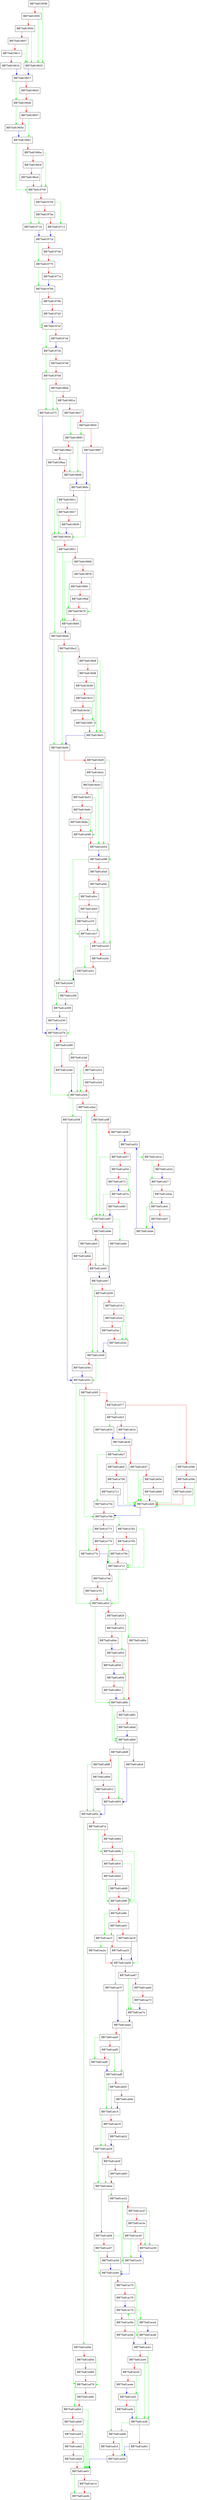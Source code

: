 digraph PrivateGenerateFlagsForImageNameEx {
  node [shape="box"];
  graph [splines=ortho];
  BB75a819588 -> BB75a819625 [color="green"];
  BB75a819588 -> BB75a8195f3 [color="red"];
  BB75a8195f3 -> BB75a819625 [color="green"];
  BB75a8195f3 -> BB75a8195fd [color="red"];
  BB75a8195fd -> BB75a819625 [color="green"];
  BB75a8195fd -> BB75a819607 [color="red"];
  BB75a819607 -> BB75a819625 [color="green"];
  BB75a819607 -> BB75a819611 [color="red"];
  BB75a819611 -> BB75a819625 [color="green"];
  BB75a819611 -> BB75a81961b [color="red"];
  BB75a81961b -> BB75a819637 [color="blue"];
  BB75a819625 -> BB75a819637 [color="blue"];
  BB75a819637 -> BB75a81964b [color="green"];
  BB75a819637 -> BB75a819643 [color="red"];
  BB75a819643 -> BB75a81964b [color="red"];
  BB75a81964b -> BB75a81965e [color="green"];
  BB75a81964b -> BB75a819657 [color="red"];
  BB75a819657 -> BB75a819661 [color="green"];
  BB75a819657 -> BB75a81965e [color="red"];
  BB75a81965e -> BB75a819661 [color="blue"];
  BB75a819661 -> BB75a819700 [color="green"];
  BB75a819661 -> BB75a8196ba [color="red"];
  BB75a8196ba -> BB75a819700 [color="green"];
  BB75a8196ba -> BB75a8196c6 [color="red"];
  BB75a8196c6 -> BB75a819700 [color="green"];
  BB75a8196c6 -> BB75a8196cd [color="red"];
  BB75a8196cd -> BB75a819700 [color="red"];
  BB75a819700 -> BB75a819719 [color="green"];
  BB75a819700 -> BB75a819704 [color="red"];
  BB75a819704 -> BB75a819713 [color="green"];
  BB75a819704 -> BB75a81970a [color="red"];
  BB75a81970a -> BB75a819719 [color="green"];
  BB75a81970a -> BB75a819713 [color="red"];
  BB75a819713 -> BB75a81971d [color="blue"];
  BB75a819719 -> BB75a81971d [color="blue"];
  BB75a81971d -> BB75a819775 [color="green"];
  BB75a81971d -> BB75a819740 [color="red"];
  BB75a819740 -> BB75a819775 [color="red"];
  BB75a819775 -> BB75a819784 [color="green"];
  BB75a819775 -> BB75a81977a [color="red"];
  BB75a81977a -> BB75a819784 [color="blue"];
  BB75a819784 -> BB75a8197af [color="green"];
  BB75a819784 -> BB75a81979b [color="red"];
  BB75a81979b -> BB75a8197af [color="green"];
  BB75a81979b -> BB75a8197a5 [color="red"];
  BB75a8197a5 -> BB75a8197af [color="blue"];
  BB75a8197af -> BB75a8197cb [color="green"];
  BB75a8197af -> BB75a8197c6 [color="red"];
  BB75a8197c6 -> BB75a8197cb [color="blue"];
  BB75a8197cb -> BB75a8197e8 [color="green"];
  BB75a8197cb -> BB75a8197d4 [color="red"];
  BB75a8197d4 -> BB75a8197e8 [color="red"];
  BB75a8197e8 -> BB75a81a375 [color="green"];
  BB75a8197e8 -> BB75a81980d [color="red"];
  BB75a81980d -> BB75a81a375 [color="green"];
  BB75a81980d -> BB75a81981a [color="red"];
  BB75a81981a -> BB75a81a375 [color="green"];
  BB75a81981a -> BB75a819827 [color="red"];
  BB75a819827 -> BB75a819890 [color="green"];
  BB75a819827 -> BB75a819850 [color="red"];
  BB75a819850 -> BB75a819890 [color="green"];
  BB75a819850 -> BB75a819887 [color="red"];
  BB75a819887 -> BB75a8198dc [color="blue"];
  BB75a819890 -> BB75a8198d9 [color="green"];
  BB75a819890 -> BB75a8198a3 [color="red"];
  BB75a8198a3 -> BB75a8198d9 [color="green"];
  BB75a8198a3 -> BB75a8198aa [color="red"];
  BB75a8198aa -> BB75a8198d9 [color="red"];
  BB75a8198d9 -> BB75a8198dc [color="blue"];
  BB75a8198dc -> BB75a819934 [color="green"];
  BB75a8198dc -> BB75a81991c [color="red"];
  BB75a81991c -> BB75a819934 [color="green"];
  BB75a81991c -> BB75a819927 [color="red"];
  BB75a819927 -> BB75a819934 [color="green"];
  BB75a819927 -> BB75a819930 [color="red"];
  BB75a819930 -> BB75a819934 [color="blue"];
  BB75a819934 -> BB75a819bb9 [color="green"];
  BB75a819934 -> BB75a819951 [color="red"];
  BB75a819951 -> BB75a819b85 [color="green"];
  BB75a819951 -> BB75a819968 [color="red"];
  BB75a819968 -> BB75a819b85 [color="green"];
  BB75a819968 -> BB75a819978 [color="red"];
  BB75a819978 -> BB75a819b79 [color="green"];
  BB75a819978 -> BB75a819991 [color="red"];
  BB75a819991 -> BB75a819b79 [color="green"];
  BB75a819991 -> BB75a8199af [color="red"];
  BB75a8199af -> BB75a819b79 [color="red"];
  BB75a819b79 -> BB75a819b85 [color="red"];
  BB75a819b85 -> BB75a819bb9 [color="blue"];
  BB75a819bb9 -> BB75a819e06 [color="green"];
  BB75a819bb9 -> BB75a819bc2 [color="red"];
  BB75a819bc2 -> BB75a819e06 [color="green"];
  BB75a819bc2 -> BB75a819bdf [color="red"];
  BB75a819bdf -> BB75a819e01 [color="green"];
  BB75a819bdf -> BB75a819bf6 [color="red"];
  BB75a819bf6 -> BB75a819e01 [color="green"];
  BB75a819bf6 -> BB75a819c06 [color="red"];
  BB75a819c06 -> BB75a819df5 [color="green"];
  BB75a819c06 -> BB75a819c1f [color="red"];
  BB75a819c1f -> BB75a819df5 [color="green"];
  BB75a819c1f -> BB75a819c3d [color="red"];
  BB75a819c3d -> BB75a819df5 [color="red"];
  BB75a819df5 -> BB75a819e01 [color="red"];
  BB75a819e01 -> BB75a819e06 [color="blue"];
  BB75a819e06 -> BB75a81a2e6 [color="green"];
  BB75a819e06 -> BB75a819e0f [color="red"];
  BB75a819e0f -> BB75a81a088 [color="green"];
  BB75a819e0f -> BB75a819e2c [color="red"];
  BB75a819e2c -> BB75a81a054 [color="green"];
  BB75a819e2c -> BB75a819e43 [color="red"];
  BB75a819e43 -> BB75a81a054 [color="green"];
  BB75a819e43 -> BB75a819e53 [color="red"];
  BB75a819e53 -> BB75a81a048 [color="green"];
  BB75a819e53 -> BB75a819e6c [color="red"];
  BB75a819e6c -> BB75a81a048 [color="green"];
  BB75a819e6c -> BB75a819e8a [color="red"];
  BB75a819e8a -> BB75a81a048 [color="red"];
  BB75a81a048 -> BB75a81a054 [color="red"];
  BB75a81a054 -> BB75a81a088 [color="blue"];
  BB75a81a088 -> BB75a81a2e6 [color="green"];
  BB75a81a088 -> BB75a81a0a5 [color="red"];
  BB75a81a0a5 -> BB75a81a2d3 [color="green"];
  BB75a81a0a5 -> BB75a81a0bc [color="red"];
  BB75a81a0bc -> BB75a81a2d3 [color="green"];
  BB75a81a0bc -> BB75a81a0cc [color="red"];
  BB75a81a0cc -> BB75a81a2c7 [color="green"];
  BB75a81a0cc -> BB75a81a0e5 [color="red"];
  BB75a81a0e5 -> BB75a81a2c7 [color="green"];
  BB75a81a0e5 -> BB75a81a103 [color="red"];
  BB75a81a103 -> BB75a81a2c7 [color="red"];
  BB75a81a2c7 -> BB75a81a2d3 [color="red"];
  BB75a81a2d3 -> BB75a81a2e1 [color="green"];
  BB75a81a2d3 -> BB75a81a2dc [color="red"];
  BB75a81a2dc -> BB75a81a2e1 [color="red"];
  BB75a81a2e1 -> BB75a81a2e6 [color="blue"];
  BB75a81a2e6 -> BB75a81a309 [color="green"];
  BB75a81a2e6 -> BB75a81a2f8 [color="red"];
  BB75a81a2f8 -> BB75a81a309 [color="red"];
  BB75a81a309 -> BB75a81a37b [color="green"];
  BB75a81a309 -> BB75a81a330 [color="red"];
  BB75a81a330 -> BB75a81a37b [color="blue"];
  BB75a81a375 -> BB75a81a37b [color="blue"];
  BB75a81a37b -> BB75a81a3e4 [color="green"];
  BB75a81a37b -> BB75a81a380 [color="red"];
  BB75a81a380 -> BB75a81a3af [color="green"];
  BB75a81a380 -> BB75a81a3a0 [color="red"];
  BB75a81a3a0 -> BB75a81a3e4 [color="blue"];
  BB75a81a3af -> BB75a81a3e4 [color="green"];
  BB75a81a3af -> BB75a81a3c2 [color="red"];
  BB75a81a3c2 -> BB75a81a3e4 [color="green"];
  BB75a81a3c2 -> BB75a81a3c8 [color="red"];
  BB75a81a3c8 -> BB75a81a3e4 [color="red"];
  BB75a81a3e4 -> BB75a81a558 [color="green"];
  BB75a81a3e4 -> BB75a81a3ed [color="red"];
  BB75a81a3ed -> BB75a81a487 [color="green"];
  BB75a81a3ed -> BB75a81a3ff [color="red"];
  BB75a81a3ff -> BB75a81a487 [color="green"];
  BB75a81a3ff -> BB75a81a408 [color="red"];
  BB75a81a408 -> BB75a81a452 [color="blue"];
  BB75a81a41a -> BB75a81a427 [color="green"];
  BB75a81a41a -> BB75a81a424 [color="red"];
  BB75a81a424 -> BB75a81a427 [color="blue"];
  BB75a81a427 -> BB75a81a441 [color="green"];
  BB75a81a427 -> BB75a81a43a [color="red"];
  BB75a81a43a -> BB75a81a441 [color="blue"];
  BB75a81a441 -> BB75a81a44e [color="green"];
  BB75a81a441 -> BB75a81a447 [color="red"];
  BB75a81a447 -> BB75a81a44e [color="blue"];
  BB75a81a44e -> BB75a81a452 [color="blue"];
  BB75a81a452 -> BB75a81a41a [color="green"];
  BB75a81a452 -> BB75a81a457 [color="red"];
  BB75a81a457 -> BB75a81a487 [color="green"];
  BB75a81a457 -> BB75a81a45d [color="red"];
  BB75a81a45d -> BB75a81a47a [color="green"];
  BB75a81a45d -> BB75a81a473 [color="red"];
  BB75a81a473 -> BB75a81a47a [color="blue"];
  BB75a81a47a -> BB75a81a487 [color="green"];
  BB75a81a47a -> BB75a81a480 [color="red"];
  BB75a81a480 -> BB75a81a487 [color="blue"];
  BB75a81a487 -> BB75a81a4dc [color="green"];
  BB75a81a487 -> BB75a81a49e [color="red"];
  BB75a81a49e -> BB75a81a4d3 [color="green"];
  BB75a81a49e -> BB75a81a4b5 [color="red"];
  BB75a81a4b5 -> BB75a81a4d3 [color="green"];
  BB75a81a4b5 -> BB75a81a4bb [color="red"];
  BB75a81a4bb -> BB75a81a4d3 [color="red"];
  BB75a81a4d3 -> BB75a81a4e7 [color="blue"];
  BB75a81a4dc -> BB75a81a4e7 [color="blue"];
  BB75a81a4e7 -> BB75a81a549 [color="green"];
  BB75a81a4e7 -> BB75a81a509 [color="red"];
  BB75a81a509 -> BB75a81a549 [color="green"];
  BB75a81a509 -> BB75a81a518 [color="red"];
  BB75a81a518 -> BB75a81a542 [color="green"];
  BB75a81a518 -> BB75a81a524 [color="red"];
  BB75a81a524 -> BB75a81a542 [color="green"];
  BB75a81a524 -> BB75a81a52a [color="red"];
  BB75a81a52a -> BB75a81a542 [color="red"];
  BB75a81a542 -> BB75a81a549 [color="blue"];
  BB75a81a549 -> BB75a81a55c [color="green"];
  BB75a81a549 -> BB75a81a54e [color="red"];
  BB75a81a54e -> BB75a81a55c [color="blue"];
  BB75a81a558 -> BB75a81a55c [color="blue"];
  BB75a81a55c -> BB75a81a824 [color="green"];
  BB75a81a55c -> BB75a81a565 [color="red"];
  BB75a81a565 -> BB75a81a76b [color="green"];
  BB75a81a565 -> BB75a81a577 [color="red"];
  BB75a81a577 -> BB75a81a5e3 [color="green"];
  BB75a81a577 -> BB75a81a58b [color="red"];
  BB75a81a58b -> BB75a81a5d5 [color="green"];
  BB75a81a58b -> BB75a81a59e [color="red"];
  BB75a81a59e -> BB75a81a5d5 [color="green"];
  BB75a81a59e -> BB75a81a5a5 [color="red"];
  BB75a81a5a5 -> BB75a81a5d5 [color="red"];
  BB75a81a5d5 -> BB75a81a76b [color="blue"];
  BB75a81a5e3 -> BB75a81a633 [color="green"];
  BB75a81a5e3 -> BB75a81a61b [color="red"];
  BB75a81a61b -> BB75a81a636 [color="blue"];
  BB75a81a633 -> BB75a81a636 [color="blue"];
  BB75a81a636 -> BB75a81a6a7 [color="green"];
  BB75a81a636 -> BB75a81a647 [color="red"];
  BB75a81a647 -> BB75a81a5d5 [color="green"];
  BB75a81a647 -> BB75a81a65e [color="red"];
  BB75a81a65e -> BB75a81a5d5 [color="green"];
  BB75a81a65e -> BB75a81a669 [color="red"];
  BB75a81a669 -> BB75a81a5d5 [color="blue"];
  BB75a81a6a7 -> BB75a81a754 [color="green"];
  BB75a81a6a7 -> BB75a81a6ef [color="red"];
  BB75a81a6ef -> BB75a81a5d5 [color="green"];
  BB75a81a6ef -> BB75a81a706 [color="red"];
  BB75a81a706 -> BB75a81a5d5 [color="green"];
  BB75a81a706 -> BB75a81a711 [color="red"];
  BB75a81a711 -> BB75a81a5d5 [color="blue"];
  BB75a81a754 -> BB75a81a76b [color="red"];
  BB75a81a76b -> BB75a81a782 [color="green"];
  BB75a81a76b -> BB75a81a773 [color="red"];
  BB75a81a773 -> BB75a81a77e [color="green"];
  BB75a81a773 -> BB75a81a779 [color="red"];
  BB75a81a779 -> BB75a81a7c1 [color="green"];
  BB75a81a779 -> BB75a81a77e [color="red"];
  BB75a81a77e -> BB75a81a7c1 [color="blue"];
  BB75a81a782 -> BB75a81a7c1 [color="green"];
  BB75a81a782 -> BB75a81a795 [color="red"];
  BB75a81a795 -> BB75a81a7c1 [color="green"];
  BB75a81a795 -> BB75a81a79e [color="red"];
  BB75a81a79e -> BB75a81a7c1 [color="red"];
  BB75a81a7c1 -> BB75a81a824 [color="green"];
  BB75a81a7c1 -> BB75a81a7ed [color="red"];
  BB75a81a7ed -> BB75a81a824 [color="green"];
  BB75a81a7ed -> BB75a81a7f3 [color="red"];
  BB75a81a7f3 -> BB75a81a824 [color="red"];
  BB75a81a824 -> BB75a81a88c [color="green"];
  BB75a81a824 -> BB75a81a829 [color="red"];
  BB75a81a829 -> BB75a81a86a [color="green"];
  BB75a81a829 -> BB75a81a832 [color="red"];
  BB75a81a832 -> BB75a81a854 [color="green"];
  BB75a81a832 -> BB75a81a84e [color="red"];
  BB75a81a84e -> BB75a81a854 [color="blue"];
  BB75a81a854 -> BB75a81a85e [color="green"];
  BB75a81a854 -> BB75a81a858 [color="red"];
  BB75a81a858 -> BB75a81a85e [color="blue"];
  BB75a81a85e -> BB75a81a88c [color="green"];
  BB75a81a85e -> BB75a81a862 [color="red"];
  BB75a81a862 -> BB75a81a88c [color="blue"];
  BB75a81a86a -> BB75a81a88c [color="red"];
  BB75a81a88c -> BB75a81a8b0 [color="green"];
  BB75a81a88c -> BB75a81a891 [color="red"];
  BB75a81a891 -> BB75a81a8b0 [color="green"];
  BB75a81a891 -> BB75a81a8a8 [color="red"];
  BB75a81a8a8 -> BB75a81a8b0 [color="blue"];
  BB75a81a8b0 -> BB75a81a8d9 [color="green"];
  BB75a81a8b0 -> BB75a81a8c8 [color="red"];
  BB75a81a8c8 -> BB75a81a955 [color="blue"];
  BB75a81a8d9 -> BB75a81a955 [color="green"];
  BB75a81a8d9 -> BB75a81a8f8 [color="red"];
  BB75a81a8f8 -> BB75a81a95c [color="green"];
  BB75a81a8f8 -> BB75a81a90b [color="red"];
  BB75a81a90b -> BB75a81a95c [color="green"];
  BB75a81a90b -> BB75a81a912 [color="red"];
  BB75a81a912 -> BB75a81a955 [color="red"];
  BB75a81a955 -> BB75a81a95c [color="blue"];
  BB75a81a95c -> BB75a81ad4e [color="green"];
  BB75a81a95c -> BB75a81a97a [color="red"];
  BB75a81a97a -> BB75a81a99b [color="green"];
  BB75a81a97a -> BB75a81a984 [color="red"];
  BB75a81a984 -> BB75a81a99b [color="red"];
  BB75a81a99b -> BB75a81a9f6 [color="green"];
  BB75a81a99b -> BB75a81a9c0 [color="red"];
  BB75a81a9c0 -> BB75a81a9f6 [color="green"];
  BB75a81a9c0 -> BB75a81a9d3 [color="red"];
  BB75a81a9d3 -> BB75a81a9f6 [color="green"];
  BB75a81a9d3 -> BB75a81a9d9 [color="red"];
  BB75a81a9d9 -> BB75a81a9f6 [color="red"];
  BB75a81a9f6 -> BB75a81aa58 [color="green"];
  BB75a81a9f6 -> BB75a81a9fc [color="red"];
  BB75a81a9fc -> BB75a81aa1f [color="green"];
  BB75a81a9fc -> BB75a81aa01 [color="red"];
  BB75a81aa01 -> BB75a81aa1f [color="green"];
  BB75a81aa01 -> BB75a81aa18 [color="red"];
  BB75a81aa18 -> BB75a81aa58 [color="blue"];
  BB75a81aa1f -> BB75a81aa2e [color="green"];
  BB75a81aa1f -> BB75a81aa25 [color="red"];
  BB75a81aa25 -> BB75a81aa58 [color="blue"];
  BB75a81aa2e -> BB75a81aa58 [color="red"];
  BB75a81aa58 -> BB75a81aa7f [color="green"];
  BB75a81aa58 -> BB75a81aa67 [color="red"];
  BB75a81aa67 -> BB75a81aa7a [color="green"];
  BB75a81aa67 -> BB75a81aa6d [color="red"];
  BB75a81aa6d -> BB75a81aa7a [color="green"];
  BB75a81aa6d -> BB75a81aa73 [color="red"];
  BB75a81aa73 -> BB75a81aa7a [color="blue"];
  BB75a81aa7a -> BB75a81aaaa [color="blue"];
  BB75a81aa7f -> BB75a81aaaa [color="blue"];
  BB75a81aaaa -> BB75a81aaff [color="green"];
  BB75a81aaaa -> BB75a81aab3 [color="red"];
  BB75a81aab3 -> BB75a81aaf9 [color="green"];
  BB75a81aab3 -> BB75a81aaf5 [color="red"];
  BB75a81aaf5 -> BB75a81aaff [color="green"];
  BB75a81aaf5 -> BB75a81aaf9 [color="red"];
  BB75a81aaf9 -> BB75a81aaff [color="blue"];
  BB75a81aaff -> BB75a81ab15 [color="green"];
  BB75a81aaff -> BB75a81ab05 [color="red"];
  BB75a81ab05 -> BB75a81ab15 [color="green"];
  BB75a81ab05 -> BB75a81ab0e [color="red"];
  BB75a81ab0e -> BB75a81ab15 [color="blue"];
  BB75a81ab15 -> BB75a81ab29 [color="green"];
  BB75a81ab15 -> BB75a81ab19 [color="red"];
  BB75a81ab19 -> BB75a81ab29 [color="green"];
  BB75a81ab19 -> BB75a81ab22 [color="red"];
  BB75a81ab22 -> BB75a81ab29 [color="blue"];
  BB75a81ab29 -> BB75a81abaa [color="green"];
  BB75a81ab29 -> BB75a81ab3f [color="red"];
  BB75a81ab3f -> BB75a81abaa [color="green"];
  BB75a81ab3f -> BB75a81ab63 [color="red"];
  BB75a81ab63 -> BB75a81abaa [color="red"];
  BB75a81abaa -> BB75a81ac22 [color="green"];
  BB75a81abaa -> BB75a81abf4 [color="red"];
  BB75a81abf4 -> BB75a81ac60 [color="green"];
  BB75a81abf4 -> BB75a81ac07 [color="red"];
  BB75a81ac07 -> BB75a81ac60 [color="green"];
  BB75a81ac07 -> BB75a81ac0d [color="red"];
  BB75a81ac0d -> BB75a81ac60 [color="blue"];
  BB75a81ac22 -> BB75a81ac5c [color="green"];
  BB75a81ac22 -> BB75a81ac2f [color="red"];
  BB75a81ac2f -> BB75a81ac50 [color="green"];
  BB75a81ac2f -> BB75a81ac3a [color="red"];
  BB75a81ac3a -> BB75a81ac50 [color="green"];
  BB75a81ac3a -> BB75a81ac45 [color="red"];
  BB75a81ac45 -> BB75a81ac5c [color="green"];
  BB75a81ac45 -> BB75a81ac50 [color="red"];
  BB75a81ac50 -> BB75a81ac5c [color="blue"];
  BB75a81ac5c -> BB75a81ac60 [color="blue"];
  BB75a81ac60 -> BB75a81ad0b [color="green"];
  BB75a81ac60 -> BB75a81ac70 [color="red"];
  BB75a81ac70 -> BB75a81aca8 [color="green"];
  BB75a81ac70 -> BB75a81ac76 [color="red"];
  BB75a81ac76 -> BB75a81ac7d [color="blue"];
  BB75a81ac7d -> BB75a81aca4 [color="green"];
  BB75a81ac7d -> BB75a81ac8e [color="red"];
  BB75a81ac8e -> BB75a81ac7d [color="green"];
  BB75a81ac8e -> BB75a81ac9e [color="red"];
  BB75a81ac9e -> BB75a81acb1 [color="blue"];
  BB75a81aca4 -> BB75a81aca8 [color="blue"];
  BB75a81aca8 -> BB75a81acb1 [color="blue"];
  BB75a81acb1 -> BB75a81acfd [color="green"];
  BB75a81acb1 -> BB75a81ace0 [color="red"];
  BB75a81ace0 -> BB75a81acfd [color="green"];
  BB75a81ace0 -> BB75a81ace5 [color="red"];
  BB75a81ace5 -> BB75a81acf1 [color="green"];
  BB75a81ace5 -> BB75a81acee [color="red"];
  BB75a81acee -> BB75a81acf1 [color="blue"];
  BB75a81acf1 -> BB75a81acfd [color="green"];
  BB75a81acf1 -> BB75a81acfa [color="red"];
  BB75a81acfa -> BB75a81acfd [color="blue"];
  BB75a81acfd -> BB75a81ad0b [color="green"];
  BB75a81acfd -> BB75a81ad01 [color="red"];
  BB75a81ad01 -> BB75a81ad38 [color="blue"];
  BB75a81ad0b -> BB75a81ad38 [color="green"];
  BB75a81ad0b -> BB75a81ad10 [color="red"];
  BB75a81ad10 -> BB75a81ad38 [color="red"];
  BB75a81ad38 -> BB75a81ae01 [color="blue"];
  BB75a81ad4e -> BB75a81ad78 [color="green"];
  BB75a81ad4e -> BB75a81ad5a [color="red"];
  BB75a81ad5a -> BB75a81ad78 [color="green"];
  BB75a81ad5a -> BB75a81ad60 [color="red"];
  BB75a81ad60 -> BB75a81ad78 [color="red"];
  BB75a81ad78 -> BB75a81adb4 [color="green"];
  BB75a81ad78 -> BB75a81ad9c [color="red"];
  BB75a81ad9c -> BB75a81adb4 [color="red"];
  BB75a81adb4 -> BB75a81ae01 [color="green"];
  BB75a81adb4 -> BB75a81adb9 [color="red"];
  BB75a81adb9 -> BB75a81ae01 [color="green"];
  BB75a81adb9 -> BB75a81adcf [color="red"];
  BB75a81adcf -> BB75a81ae01 [color="green"];
  BB75a81adcf -> BB75a81ade2 [color="red"];
  BB75a81ade2 -> BB75a81ae01 [color="green"];
  BB75a81ade2 -> BB75a81ade8 [color="red"];
  BB75a81ade8 -> BB75a81ae01 [color="red"];
  BB75a81ae01 -> BB75a81ae4b [color="green"];
  BB75a81ae01 -> BB75a81ae14 [color="red"];
  BB75a81ae14 -> BB75a81ae4b [color="red"];
}